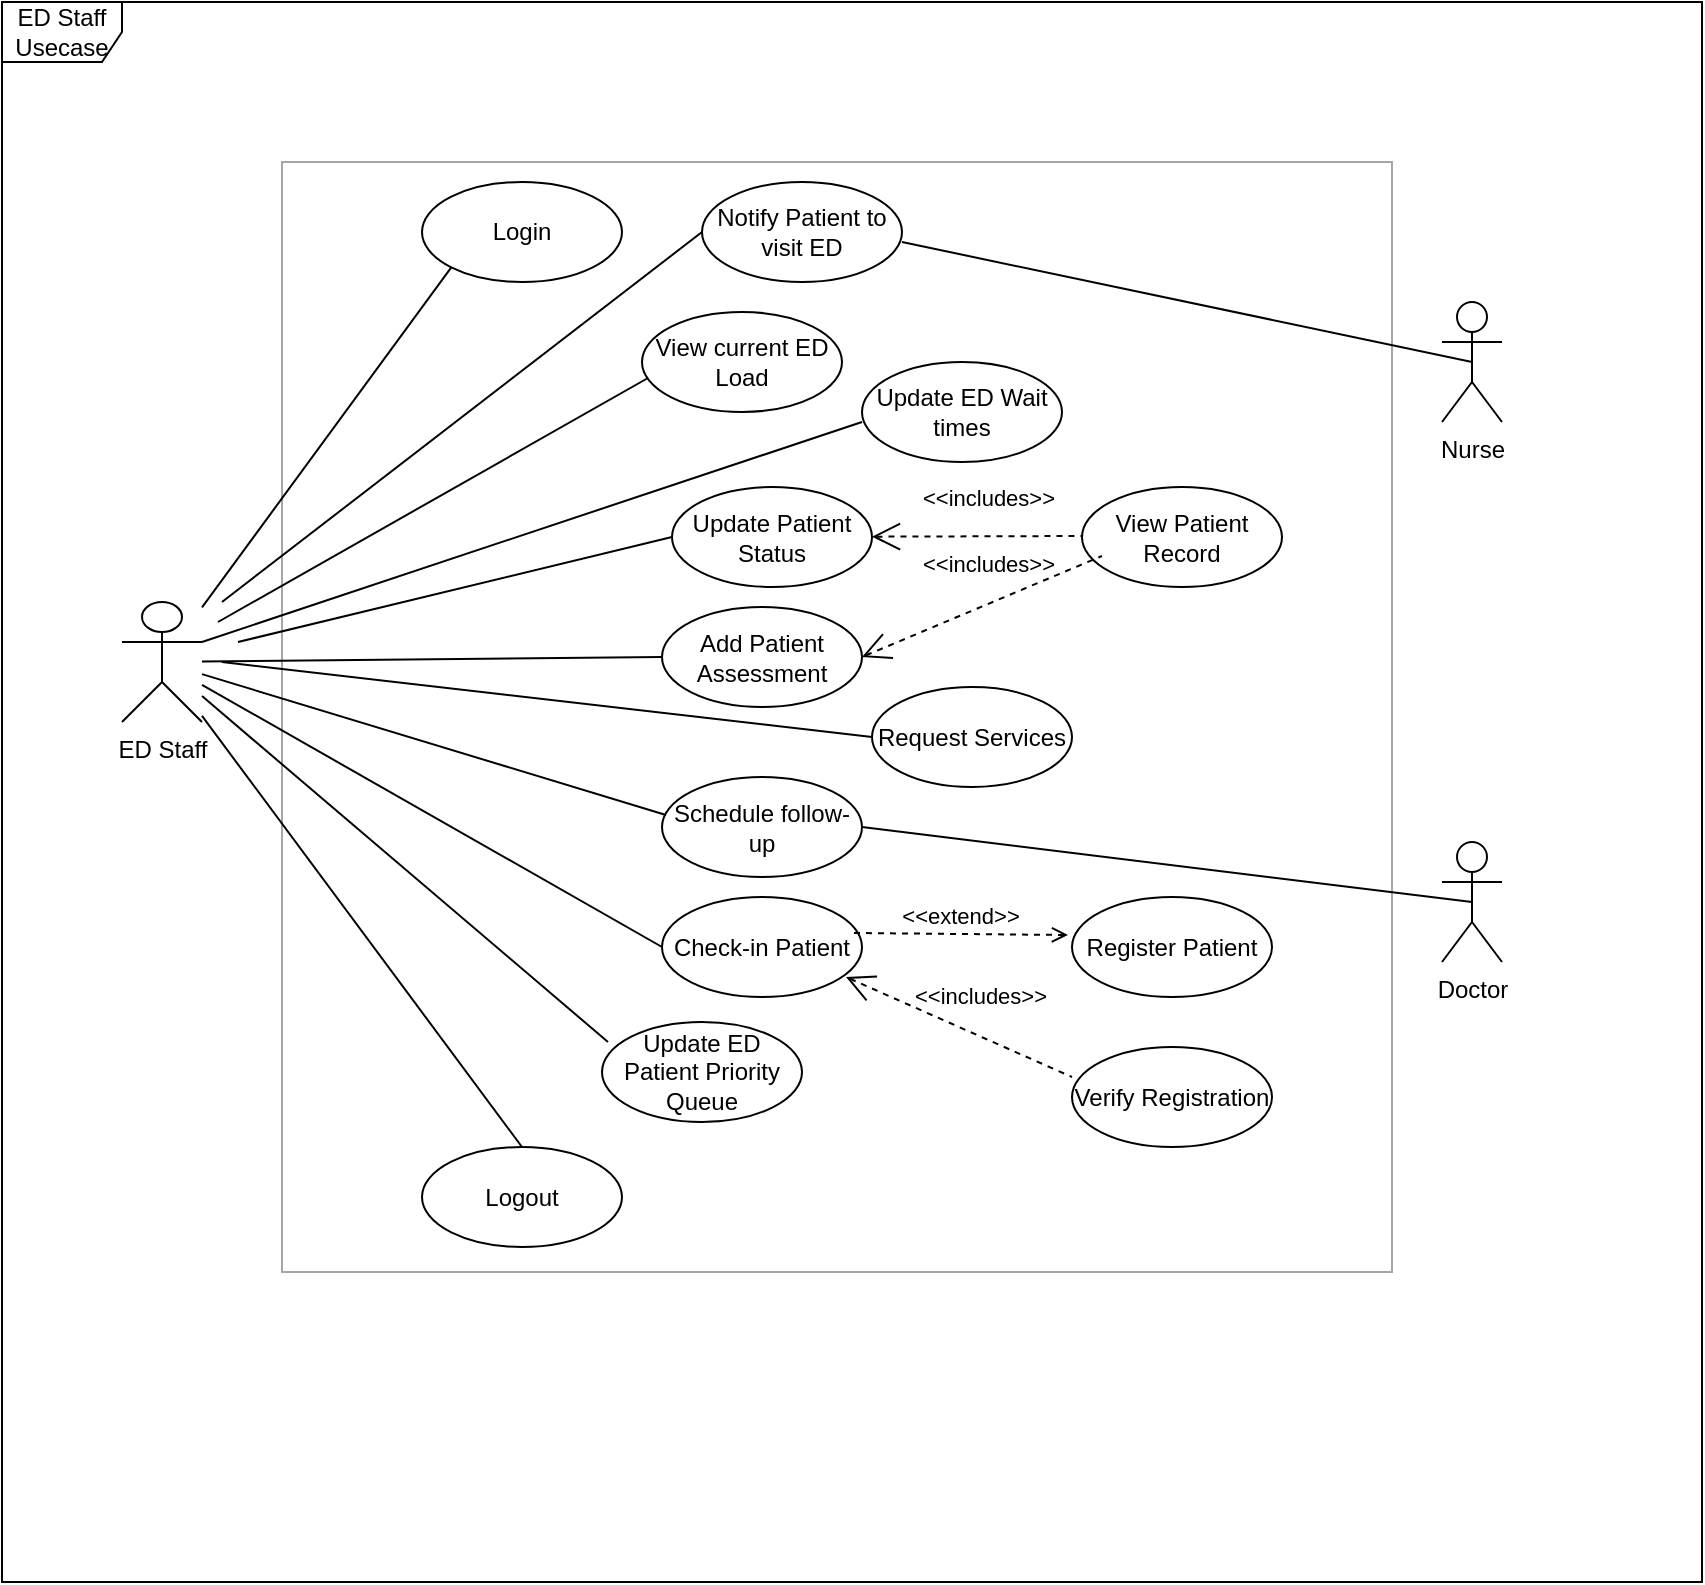 <mxfile version="24.7.14">
  <diagram name="Page-1" id="YNJIgYYOF31vNW3GRBjq">
    <mxGraphModel dx="1434" dy="786" grid="1" gridSize="10" guides="1" tooltips="1" connect="1" arrows="1" fold="1" page="1" pageScale="1" pageWidth="850" pageHeight="1100" math="0" shadow="0">
      <root>
        <mxCell id="0" />
        <mxCell id="1" parent="0" />
        <mxCell id="XzmBF0EzG8E6nJlxvi2m-1" value="ED Staff" style="shape=umlActor;verticalLabelPosition=bottom;verticalAlign=top;html=1;outlineConnect=0;" vertex="1" parent="1">
          <mxGeometry x="100" y="440" width="40" height="60" as="geometry" />
        </mxCell>
        <mxCell id="XzmBF0EzG8E6nJlxvi2m-11" value="ED Staff Usecase" style="shape=umlFrame;whiteSpace=wrap;html=1;pointerEvents=0;" vertex="1" parent="1">
          <mxGeometry x="40" y="140" width="850" height="790" as="geometry" />
        </mxCell>
        <mxCell id="XzmBF0EzG8E6nJlxvi2m-12" value="" style="whiteSpace=wrap;html=1;aspect=fixed;fillColor=none;strokeColor=#A6A6A6;movable=1;resizable=1;rotatable=1;deletable=1;editable=1;locked=0;connectable=1;" vertex="1" parent="1">
          <mxGeometry x="180" y="220" width="555" height="555" as="geometry" />
        </mxCell>
        <mxCell id="XzmBF0EzG8E6nJlxvi2m-13" value="Login" style="ellipse;whiteSpace=wrap;html=1;" vertex="1" parent="1">
          <mxGeometry x="250" y="230" width="100" height="50" as="geometry" />
        </mxCell>
        <mxCell id="XzmBF0EzG8E6nJlxvi2m-16" value="Logout" style="ellipse;whiteSpace=wrap;html=1;" vertex="1" parent="1">
          <mxGeometry x="250" y="712.5" width="100" height="50" as="geometry" />
        </mxCell>
        <mxCell id="XzmBF0EzG8E6nJlxvi2m-18" value="View current ED Load" style="ellipse;whiteSpace=wrap;html=1;" vertex="1" parent="1">
          <mxGeometry x="360" y="295" width="100" height="50" as="geometry" />
        </mxCell>
        <mxCell id="XzmBF0EzG8E6nJlxvi2m-19" value="Update Patient Status" style="ellipse;whiteSpace=wrap;html=1;" vertex="1" parent="1">
          <mxGeometry x="375" y="382.5" width="100" height="50" as="geometry" />
        </mxCell>
        <mxCell id="XzmBF0EzG8E6nJlxvi2m-20" value="View Patient Record" style="ellipse;whiteSpace=wrap;html=1;" vertex="1" parent="1">
          <mxGeometry x="580" y="382.5" width="100" height="50" as="geometry" />
        </mxCell>
        <mxCell id="XzmBF0EzG8E6nJlxvi2m-21" value="&amp;lt;&amp;lt;includes&amp;gt;&amp;gt;" style="edgeStyle=none;html=1;startArrow=open;endArrow=none;startSize=12;verticalAlign=bottom;dashed=1;labelBackgroundColor=none;rounded=0;" edge="1" parent="1" source="XzmBF0EzG8E6nJlxvi2m-19">
          <mxGeometry x="0.111" y="10" width="160" relative="1" as="geometry">
            <mxPoint x="490" y="407" as="sourcePoint" />
            <mxPoint x="580" y="407" as="targetPoint" />
            <mxPoint as="offset" />
          </mxGeometry>
        </mxCell>
        <mxCell id="XzmBF0EzG8E6nJlxvi2m-23" value="Check-in Patient" style="ellipse;whiteSpace=wrap;html=1;" vertex="1" parent="1">
          <mxGeometry x="370" y="587.5" width="100" height="50" as="geometry" />
        </mxCell>
        <mxCell id="XzmBF0EzG8E6nJlxvi2m-24" value="Register Patient" style="ellipse;whiteSpace=wrap;html=1;" vertex="1" parent="1">
          <mxGeometry x="575" y="587.5" width="100" height="50" as="geometry" />
        </mxCell>
        <mxCell id="XzmBF0EzG8E6nJlxvi2m-25" value="Verify Registration" style="ellipse;whiteSpace=wrap;html=1;" vertex="1" parent="1">
          <mxGeometry x="575" y="662.5" width="100" height="50" as="geometry" />
        </mxCell>
        <mxCell id="XzmBF0EzG8E6nJlxvi2m-26" value="&amp;lt;&amp;lt;includes&amp;gt;&amp;gt;" style="edgeStyle=none;html=1;startArrow=open;endArrow=none;startSize=12;verticalAlign=bottom;dashed=1;labelBackgroundColor=none;rounded=0;exitX=0.92;exitY=0.8;exitDx=0;exitDy=0;exitPerimeter=0;" edge="1" parent="1" source="XzmBF0EzG8E6nJlxvi2m-23">
          <mxGeometry x="0.107" y="10" width="160" relative="1" as="geometry">
            <mxPoint x="465" y="636.5" as="sourcePoint" />
            <mxPoint x="575" y="677.5" as="targetPoint" />
            <mxPoint as="offset" />
          </mxGeometry>
        </mxCell>
        <mxCell id="XzmBF0EzG8E6nJlxvi2m-28" value="Add Patient Assessment" style="ellipse;whiteSpace=wrap;html=1;" vertex="1" parent="1">
          <mxGeometry x="370" y="442.5" width="100" height="50" as="geometry" />
        </mxCell>
        <mxCell id="XzmBF0EzG8E6nJlxvi2m-29" value="Update ED Patient Priority Queue" style="ellipse;whiteSpace=wrap;html=1;" vertex="1" parent="1">
          <mxGeometry x="340" y="650" width="100" height="50" as="geometry" />
        </mxCell>
        <mxCell id="XzmBF0EzG8E6nJlxvi2m-30" value="&amp;lt;&amp;lt;extend&amp;gt;&amp;gt;" style="html=1;verticalAlign=bottom;labelBackgroundColor=none;endArrow=open;endFill=0;dashed=1;rounded=0;exitX=0.96;exitY=0.36;exitDx=0;exitDy=0;exitPerimeter=0;entryX=-0.02;entryY=0.38;entryDx=0;entryDy=0;entryPerimeter=0;" edge="1" parent="1" source="XzmBF0EzG8E6nJlxvi2m-23" target="XzmBF0EzG8E6nJlxvi2m-24">
          <mxGeometry width="160" relative="1" as="geometry">
            <mxPoint x="485" y="607.5" as="sourcePoint" />
            <mxPoint x="565" y="607.5" as="targetPoint" />
          </mxGeometry>
        </mxCell>
        <mxCell id="XzmBF0EzG8E6nJlxvi2m-36" value="&amp;lt;&amp;lt;includes&amp;gt;&amp;gt;" style="edgeStyle=none;html=1;startArrow=open;endArrow=none;startSize=12;verticalAlign=bottom;dashed=1;labelBackgroundColor=none;rounded=0;exitX=1;exitY=0.5;exitDx=0;exitDy=0;" edge="1" parent="1" source="XzmBF0EzG8E6nJlxvi2m-28">
          <mxGeometry x="0.111" y="10" width="160" relative="1" as="geometry">
            <mxPoint x="485" y="417.5" as="sourcePoint" />
            <mxPoint x="590" y="417" as="targetPoint" />
            <mxPoint as="offset" />
            <Array as="points" />
          </mxGeometry>
        </mxCell>
        <mxCell id="XzmBF0EzG8E6nJlxvi2m-37" value="Schedule follow-up" style="ellipse;whiteSpace=wrap;html=1;" vertex="1" parent="1">
          <mxGeometry x="370" y="527.5" width="100" height="50" as="geometry" />
        </mxCell>
        <mxCell id="XzmBF0EzG8E6nJlxvi2m-39" value="" style="endArrow=none;html=1;rounded=0;entryX=0;entryY=1;entryDx=0;entryDy=0;" edge="1" parent="1" source="XzmBF0EzG8E6nJlxvi2m-1" target="XzmBF0EzG8E6nJlxvi2m-13">
          <mxGeometry width="50" height="50" relative="1" as="geometry">
            <mxPoint x="140" y="450" as="sourcePoint" />
            <mxPoint x="190" y="400" as="targetPoint" />
          </mxGeometry>
        </mxCell>
        <mxCell id="XzmBF0EzG8E6nJlxvi2m-40" value="" style="endArrow=none;html=1;rounded=0;entryX=0.03;entryY=0.66;entryDx=0;entryDy=0;entryPerimeter=0;" edge="1" parent="1" target="XzmBF0EzG8E6nJlxvi2m-18">
          <mxGeometry width="50" height="50" relative="1" as="geometry">
            <mxPoint x="148" y="450" as="sourcePoint" />
            <mxPoint x="245" y="293" as="targetPoint" />
          </mxGeometry>
        </mxCell>
        <mxCell id="XzmBF0EzG8E6nJlxvi2m-41" value="" style="endArrow=none;html=1;rounded=0;entryX=0;entryY=0.5;entryDx=0;entryDy=0;" edge="1" parent="1" target="XzmBF0EzG8E6nJlxvi2m-19">
          <mxGeometry width="50" height="50" relative="1" as="geometry">
            <mxPoint x="158" y="460" as="sourcePoint" />
            <mxPoint x="255" y="303" as="targetPoint" />
          </mxGeometry>
        </mxCell>
        <mxCell id="XzmBF0EzG8E6nJlxvi2m-42" value="" style="endArrow=none;html=1;rounded=0;entryX=0;entryY=0.5;entryDx=0;entryDy=0;" edge="1" parent="1" source="XzmBF0EzG8E6nJlxvi2m-1" target="XzmBF0EzG8E6nJlxvi2m-28">
          <mxGeometry width="50" height="50" relative="1" as="geometry">
            <mxPoint x="168" y="470" as="sourcePoint" />
            <mxPoint x="265" y="313" as="targetPoint" />
          </mxGeometry>
        </mxCell>
        <mxCell id="XzmBF0EzG8E6nJlxvi2m-43" value="" style="endArrow=none;html=1;rounded=0;entryX=0.02;entryY=0.38;entryDx=0;entryDy=0;entryPerimeter=0;" edge="1" parent="1" source="XzmBF0EzG8E6nJlxvi2m-1" target="XzmBF0EzG8E6nJlxvi2m-37">
          <mxGeometry width="50" height="50" relative="1" as="geometry">
            <mxPoint x="178" y="480" as="sourcePoint" />
            <mxPoint x="275" y="323" as="targetPoint" />
          </mxGeometry>
        </mxCell>
        <mxCell id="XzmBF0EzG8E6nJlxvi2m-44" value="" style="endArrow=none;html=1;rounded=0;entryX=0;entryY=0.5;entryDx=0;entryDy=0;" edge="1" parent="1" source="XzmBF0EzG8E6nJlxvi2m-1" target="XzmBF0EzG8E6nJlxvi2m-23">
          <mxGeometry width="50" height="50" relative="1" as="geometry">
            <mxPoint x="188" y="490" as="sourcePoint" />
            <mxPoint x="285" y="333" as="targetPoint" />
          </mxGeometry>
        </mxCell>
        <mxCell id="XzmBF0EzG8E6nJlxvi2m-45" value="" style="endArrow=none;html=1;rounded=0;entryX=0.03;entryY=0.2;entryDx=0;entryDy=0;entryPerimeter=0;" edge="1" parent="1" source="XzmBF0EzG8E6nJlxvi2m-1" target="XzmBF0EzG8E6nJlxvi2m-29">
          <mxGeometry width="50" height="50" relative="1" as="geometry">
            <mxPoint x="198" y="500" as="sourcePoint" />
            <mxPoint x="295" y="343" as="targetPoint" />
          </mxGeometry>
        </mxCell>
        <mxCell id="XzmBF0EzG8E6nJlxvi2m-46" value="" style="endArrow=none;html=1;rounded=0;entryX=0.5;entryY=0;entryDx=0;entryDy=0;" edge="1" parent="1" source="XzmBF0EzG8E6nJlxvi2m-1" target="XzmBF0EzG8E6nJlxvi2m-16">
          <mxGeometry width="50" height="50" relative="1" as="geometry">
            <mxPoint x="208" y="510" as="sourcePoint" />
            <mxPoint x="260" y="720" as="targetPoint" />
          </mxGeometry>
        </mxCell>
        <mxCell id="XzmBF0EzG8E6nJlxvi2m-47" value="Doctor" style="shape=umlActor;verticalLabelPosition=bottom;verticalAlign=top;html=1;outlineConnect=0;" vertex="1" parent="1">
          <mxGeometry x="760" y="560" width="30" height="60" as="geometry" />
        </mxCell>
        <mxCell id="XzmBF0EzG8E6nJlxvi2m-48" value="Nurse" style="shape=umlActor;verticalLabelPosition=bottom;verticalAlign=top;html=1;outlineConnect=0;" vertex="1" parent="1">
          <mxGeometry x="760" y="290" width="30" height="60" as="geometry" />
        </mxCell>
        <mxCell id="XzmBF0EzG8E6nJlxvi2m-49" value="Notify Patient to visit ED" style="ellipse;whiteSpace=wrap;html=1;" vertex="1" parent="1">
          <mxGeometry x="390" y="230" width="100" height="50" as="geometry" />
        </mxCell>
        <mxCell id="XzmBF0EzG8E6nJlxvi2m-50" value="" style="endArrow=none;html=1;rounded=0;entryX=0;entryY=0.5;entryDx=0;entryDy=0;" edge="1" parent="1" target="XzmBF0EzG8E6nJlxvi2m-49">
          <mxGeometry width="50" height="50" relative="1" as="geometry">
            <mxPoint x="150" y="440" as="sourcePoint" />
            <mxPoint x="200" y="390" as="targetPoint" />
          </mxGeometry>
        </mxCell>
        <mxCell id="XzmBF0EzG8E6nJlxvi2m-53" value="" style="endArrow=none;html=1;rounded=0;entryX=0.5;entryY=0.5;entryDx=0;entryDy=0;entryPerimeter=0;" edge="1" parent="1" target="XzmBF0EzG8E6nJlxvi2m-48">
          <mxGeometry width="50" height="50" relative="1" as="geometry">
            <mxPoint x="490" y="260" as="sourcePoint" />
            <mxPoint x="540" y="210" as="targetPoint" />
          </mxGeometry>
        </mxCell>
        <mxCell id="XzmBF0EzG8E6nJlxvi2m-54" value="" style="endArrow=none;html=1;rounded=0;entryX=0.5;entryY=0.5;entryDx=0;entryDy=0;entryPerimeter=0;exitX=1;exitY=0.5;exitDx=0;exitDy=0;" edge="1" parent="1" source="XzmBF0EzG8E6nJlxvi2m-37" target="XzmBF0EzG8E6nJlxvi2m-47">
          <mxGeometry width="50" height="50" relative="1" as="geometry">
            <mxPoint x="420" y="550" as="sourcePoint" />
            <mxPoint x="470" y="500" as="targetPoint" />
          </mxGeometry>
        </mxCell>
        <mxCell id="XzmBF0EzG8E6nJlxvi2m-55" value="" style="endArrow=none;html=1;rounded=0;entryX=0;entryY=0.5;entryDx=0;entryDy=0;" edge="1" parent="1" target="XzmBF0EzG8E6nJlxvi2m-56">
          <mxGeometry width="50" height="50" relative="1" as="geometry">
            <mxPoint x="150" y="470" as="sourcePoint" />
            <mxPoint x="470" y="510" as="targetPoint" />
          </mxGeometry>
        </mxCell>
        <mxCell id="XzmBF0EzG8E6nJlxvi2m-56" value="Request Services" style="ellipse;whiteSpace=wrap;html=1;" vertex="1" parent="1">
          <mxGeometry x="475" y="482.5" width="100" height="50" as="geometry" />
        </mxCell>
        <mxCell id="XzmBF0EzG8E6nJlxvi2m-58" value="Update ED Wait times" style="ellipse;whiteSpace=wrap;html=1;" vertex="1" parent="1">
          <mxGeometry x="470" y="320" width="100" height="50" as="geometry" />
        </mxCell>
        <mxCell id="XzmBF0EzG8E6nJlxvi2m-59" value="" style="endArrow=none;html=1;rounded=0;exitX=1;exitY=0.333;exitDx=0;exitDy=0;exitPerimeter=0;" edge="1" parent="1" source="XzmBF0EzG8E6nJlxvi2m-1">
          <mxGeometry width="50" height="50" relative="1" as="geometry">
            <mxPoint x="420" y="400" as="sourcePoint" />
            <mxPoint x="470" y="350" as="targetPoint" />
          </mxGeometry>
        </mxCell>
      </root>
    </mxGraphModel>
  </diagram>
</mxfile>
